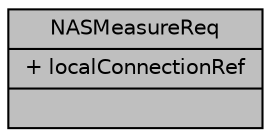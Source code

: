 digraph "NASMeasureReq"
{
 // LATEX_PDF_SIZE
  edge [fontname="Helvetica",fontsize="10",labelfontname="Helvetica",labelfontsize="10"];
  node [fontname="Helvetica",fontsize="10",shape=record];
  Node1 [label="{NASMeasureReq\n|+ localConnectionRef\l|}",height=0.2,width=0.4,color="black", fillcolor="grey75", style="filled", fontcolor="black",tooltip=" "];
}
